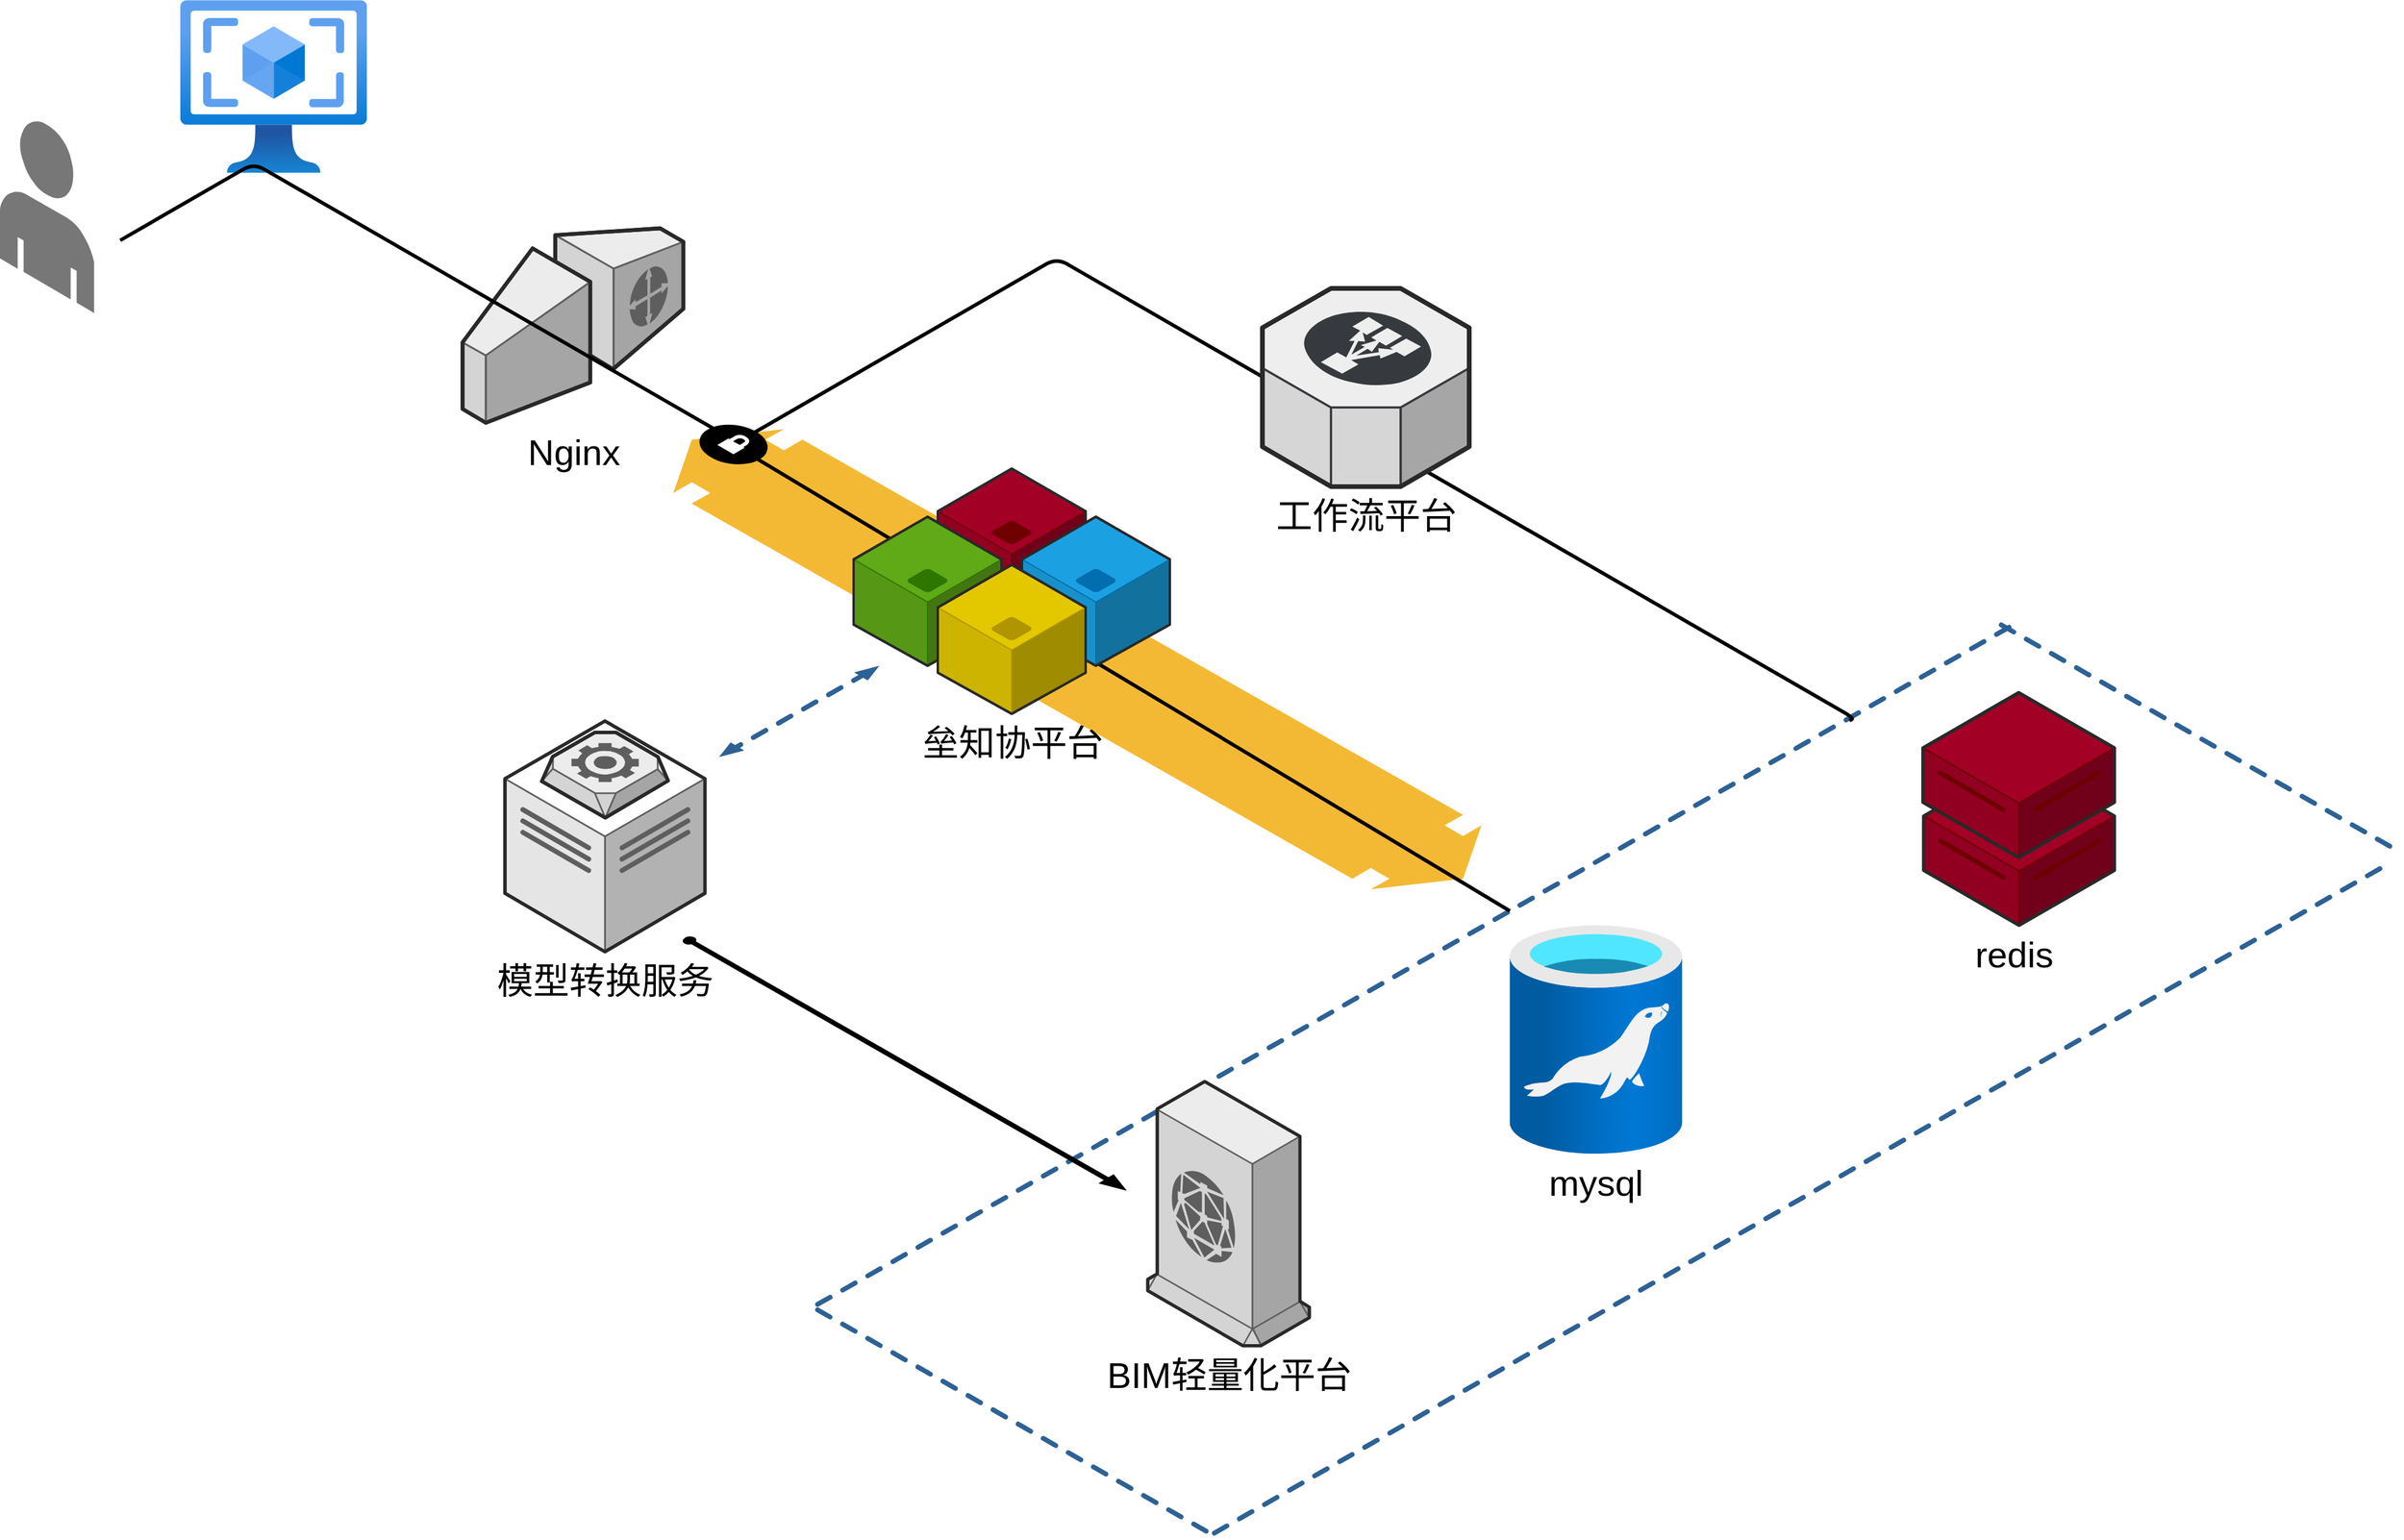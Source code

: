 <mxfile version="14.8.3" type="github">
  <diagram name="Page-1" id="aaaa8250-4180-3840-79b5-4cada1eebb92">
    <mxGraphModel dx="1892" dy="1292" grid="1" gridSize="10" guides="1" tooltips="1" connect="1" arrows="1" fold="1" page="1" pageScale="1" pageWidth="850" pageHeight="1100" background="none" math="0" shadow="0">
      <root>
        <mxCell id="0" />
        <mxCell id="1" parent="0" />
        <mxCell id="JwNSlMBxFUs_ktbdsOI0-26" value="" style="verticalLabelPosition=bottom;html=1;verticalAlign=top;strokeWidth=1;align=center;outlineConnect=0;dashed=0;outlineConnect=0;shape=mxgraph.aws3d.flatDoubleEdge;fillColor=#000000;aspect=fixed;fontSize=30;fontColor=#000000;" vertex="1" parent="1">
          <mxGeometry x="660" y="687.09" width="672.22" height="382.91" as="geometry" />
        </mxCell>
        <mxCell id="JwNSlMBxFUs_ktbdsOI0-16" value="" style="verticalLabelPosition=bottom;html=1;verticalAlign=top;strokeWidth=1;align=center;outlineConnect=0;dashed=0;outlineConnect=0;shape=mxgraph.aws3d.application_server;fillColor=#a20025;strokeColor=#6F0000;aspect=fixed;fontSize=30;fontColor=#ffffff;" vertex="1" parent="1">
          <mxGeometry x="880" y="720" width="123" height="124" as="geometry" />
        </mxCell>
        <mxCell id="JwNSlMBxFUs_ktbdsOI0-21" value="Nginx" style="verticalLabelPosition=bottom;html=1;verticalAlign=top;strokeWidth=1;align=center;outlineConnect=0;dashed=0;outlineConnect=0;shape=mxgraph.aws3d.customerGateway;fillColor=#ECECEC;strokeColor=#5E5E5E;aspect=fixed;fontSize=30;fontColor=#000000;" vertex="1" parent="1">
          <mxGeometry x="484.74" y="520" width="183.67" height="161.8" as="geometry" />
        </mxCell>
        <mxCell id="d5ac148becb70bc-9" value="" style="verticalLabelPosition=bottom;html=1;verticalAlign=top;strokeWidth=1;dashed=0;shape=mxgraph.aws3d.dashedArrowlessEdge;aspect=fixed;rounded=1;shadow=0;comic=0;fontFamily=Verdana;fontSize=12;direction=east;" parent="1" vertex="1">
          <mxGeometry x="1764.5" y="850" width="333.44" height="190" as="geometry" />
        </mxCell>
        <mxCell id="d5ac148becb70bc-10" value="" style="verticalLabelPosition=bottom;html=1;verticalAlign=top;strokeWidth=1;dashed=0;shape=mxgraph.aws3d.dashedArrowlessEdge;fillColor=#000000;aspect=fixed;rounded=1;shadow=0;comic=0;fontFamily=Verdana;fontSize=12;fontColor=#000000;flipV=1;direction=east;" parent="1" vertex="1">
          <mxGeometry x="780" y="850" width="994.5" height="565.42" as="geometry" />
        </mxCell>
        <mxCell id="d5ac148becb70bc-12" value="" style="verticalLabelPosition=bottom;html=1;verticalAlign=top;strokeWidth=1;dashed=0;shape=mxgraph.aws3d.dashedArrowlessEdge;aspect=fixed;rounded=1;shadow=0;comic=0;fontFamily=Verdana;fontSize=12;flipV=1;direction=east;" parent="1" vertex="1">
          <mxGeometry x="1110" y="1050" width="974.46" height="555.73" as="geometry" />
        </mxCell>
        <mxCell id="JwNSlMBxFUs_ktbdsOI0-5" value="redis&amp;nbsp;" style="verticalLabelPosition=bottom;html=1;verticalAlign=top;strokeWidth=1;align=center;outlineConnect=0;dashed=0;outlineConnect=0;shape=mxgraph.aws3d.dataServer;strokeColor=#6F0000;aspect=fixed;fontSize=30;fillColor=#a20025;direction=east;" vertex="1" parent="1">
          <mxGeometry x="1700" y="963.26" width="158.67" height="136.74" as="geometry" />
        </mxCell>
        <mxCell id="JwNSlMBxFUs_ktbdsOI0-6" value="" style="verticalLabelPosition=bottom;html=1;verticalAlign=top;strokeWidth=1;align=center;outlineConnect=0;dashed=0;outlineConnect=0;shape=mxgraph.aws3d.dataServer;strokeColor=#6F0000;aspect=fixed;fontSize=30;fontColor=#ffffff;fillColor=#a20025;direction=east;" vertex="1" parent="1">
          <mxGeometry x="1699.4" y="906.37" width="159.27" height="137.26" as="geometry" />
        </mxCell>
        <mxCell id="JwNSlMBxFUs_ktbdsOI0-15" value="mysql" style="html=1;points=[];align=center;image;fontSize=30;image=img/lib/azure2/databases/Azure_Database_MariaDB_Server.svg;fontColor=#000000;strokeColor=#000000;strokeWidth=3;aspect=fixed;direction=east;" vertex="1" parent="1">
          <mxGeometry x="1310" y="1100" width="234.84" height="190" as="geometry" />
        </mxCell>
        <mxCell id="JwNSlMBxFUs_ktbdsOI0-22" value="" style="verticalLabelPosition=bottom;html=1;verticalAlign=top;strokeWidth=1;align=center;outlineConnect=0;dashed=0;outlineConnect=0;shape=mxgraph.aws3d.dashedArrowlessEdge;fillColor=#000000;aspect=fixed;fontSize=30;fontColor=#000000;" vertex="1" parent="1">
          <mxGeometry x="780" y="1420" width="333.54" height="190" as="geometry" />
        </mxCell>
        <mxCell id="JwNSlMBxFUs_ktbdsOI0-24" value="模型转换服务" style="verticalLabelPosition=bottom;html=1;verticalAlign=top;strokeWidth=1;align=center;outlineConnect=0;dashed=0;outlineConnect=0;shape=mxgraph.aws3d.dataCenter;strokeColor=#5E5E5E;aspect=fixed;fontSize=30;fontColor=#000000;" vertex="1" parent="1">
          <mxGeometry x="520" y="930" width="166.31" height="192" as="geometry" />
        </mxCell>
        <mxCell id="JwNSlMBxFUs_ktbdsOI0-25" value="" style="verticalLabelPosition=bottom;html=1;verticalAlign=top;strokeWidth=1;align=center;outlineConnect=0;dashed=0;outlineConnect=0;shape=mxgraph.aws3d.worker;fillColor=#ECECEC;strokeColor=#5E5E5E;aspect=fixed;fontSize=30;fontColor=#000000;" vertex="1" parent="1">
          <mxGeometry x="550.62" y="939.5" width="105.08" height="71" as="geometry" />
        </mxCell>
        <mxCell id="JwNSlMBxFUs_ktbdsOI0-29" value="BIM轻量化平台" style="verticalLabelPosition=bottom;html=1;verticalAlign=top;strokeWidth=1;align=center;outlineConnect=0;dashed=0;outlineConnect=0;shape=mxgraph.aws3d.cloudfront;fillColor=#ECECEC;strokeColor=#5E5E5E;aspect=fixed;fontSize=30;fontColor=#000000;" vertex="1" parent="1">
          <mxGeometry x="1054.64" y="1230" width="134.36" height="219.8" as="geometry" />
        </mxCell>
        <mxCell id="JwNSlMBxFUs_ktbdsOI0-31" value="" style="verticalLabelPosition=bottom;html=1;verticalAlign=top;strokeWidth=1;align=center;outlineConnect=0;dashed=0;outlineConnect=0;shape=mxgraph.aws3d.arrowSE;fillColor=#000000;aspect=fixed;fontSize=30;fontColor=#000000;" vertex="1" parent="1">
          <mxGeometry x="668.41" y="1110" width="367.49" height="210" as="geometry" />
        </mxCell>
        <mxCell id="JwNSlMBxFUs_ktbdsOI0-33" value="" style="verticalLabelPosition=bottom;html=1;verticalAlign=top;strokeWidth=1;align=center;outlineConnect=0;dashed=0;outlineConnect=0;shape=mxgraph.aws3d.end_user;strokeColor=none;fillColor=#777777;aspect=fixed;fontSize=30;fontColor=#000000;" vertex="1" parent="1">
          <mxGeometry x="100" y="430" width="78.27" height="160.46" as="geometry" />
        </mxCell>
        <mxCell id="JwNSlMBxFUs_ktbdsOI0-34" value="" style="aspect=fixed;html=1;points=[];align=center;image;fontSize=12;image=img/lib/azure2/compute/VM_Images_Classic.svg;fontColor=#000000;strokeColor=#000000;strokeWidth=3;" vertex="1" parent="1">
          <mxGeometry x="250" y="330" width="155.25" height="144" as="geometry" />
        </mxCell>
        <mxCell id="JwNSlMBxFUs_ktbdsOI0-39" value="" style="verticalLabelPosition=bottom;html=1;verticalAlign=top;strokeWidth=3;align=center;outlineConnect=0;dashed=0;outlineConnect=0;shape=mxgraph.aws3d.dashedEdgeDouble;fillColor=#000000;aspect=fixed;fontSize=30;fontColor=#000000;direction=east;flipV=1;" vertex="1" parent="1">
          <mxGeometry x="698" y="884" width="133.42" height="76" as="geometry" />
        </mxCell>
        <mxCell id="JwNSlMBxFUs_ktbdsOI0-41" value="" style="edgeStyle=isometricEdgeStyle;endArrow=none;html=1;fontSize=30;fontColor=#000000;strokeWidth=3;startArrow=none;entryX=0.863;entryY=0.859;entryDx=0;entryDy=0;entryPerimeter=0;" edge="1" parent="1" source="JwNSlMBxFUs_ktbdsOI0-44" target="d5ac148becb70bc-10">
          <mxGeometry width="50" height="100" relative="1" as="geometry">
            <mxPoint x="200" y="530" as="sourcePoint" />
            <mxPoint x="1130" y="620" as="targetPoint" />
            <Array as="points">
              <mxPoint x="1040" y="580" />
            </Array>
          </mxGeometry>
        </mxCell>
        <mxCell id="JwNSlMBxFUs_ktbdsOI0-45" value="" style="edgeStyle=isometricEdgeStyle;endArrow=none;html=1;fontSize=30;fontColor=#000000;strokeWidth=3;" edge="1" parent="1" target="JwNSlMBxFUs_ktbdsOI0-44">
          <mxGeometry width="50" height="100" relative="1" as="geometry">
            <mxPoint x="200" y="530" as="sourcePoint" />
            <mxPoint x="1189" y="682.072" as="targetPoint" />
            <Array as="points">
              <mxPoint x="630" y="650" />
              <mxPoint x="940" y="800" />
            </Array>
          </mxGeometry>
        </mxCell>
        <mxCell id="JwNSlMBxFUs_ktbdsOI0-46" value="" style="endArrow=none;html=1;fontSize=30;fontColor=#000000;strokeWidth=3;exitX=0.579;exitY=0.579;exitDx=0;exitDy=0;exitPerimeter=0;" edge="1" parent="1" source="d5ac148becb70bc-10">
          <mxGeometry x="-0.26" y="-35" width="50" height="100" relative="1" as="geometry">
            <mxPoint x="1400" y="1060" as="sourcePoint" />
            <mxPoint x="710" y="700" as="targetPoint" />
            <mxPoint as="offset" />
          </mxGeometry>
        </mxCell>
        <mxCell id="JwNSlMBxFUs_ktbdsOI0-20" value="工作流平台" style="verticalLabelPosition=bottom;html=1;verticalAlign=top;strokeWidth=1;align=center;outlineConnect=0;dashed=0;outlineConnect=0;shape=mxgraph.aws3d.elasticLoadBalancing;aspect=fixed;fontSize=30;fillColor=#eeeeee;strokeColor=#36393d;direction=east;" vertex="1" parent="1">
          <mxGeometry x="1150" y="570" width="172" height="164.84" as="geometry" />
        </mxCell>
        <mxCell id="JwNSlMBxFUs_ktbdsOI0-17" value="" style="verticalLabelPosition=bottom;html=1;verticalAlign=top;strokeWidth=1;align=center;outlineConnect=0;dashed=0;outlineConnect=0;shape=mxgraph.aws3d.application_server;fillColor=#60a917;strokeColor=#2D7600;aspect=fixed;fontSize=30;fontColor=#ffffff;" vertex="1" parent="1">
          <mxGeometry x="810" y="760" width="123" height="124" as="geometry" />
        </mxCell>
        <mxCell id="JwNSlMBxFUs_ktbdsOI0-18" value="" style="verticalLabelPosition=bottom;html=1;verticalAlign=top;strokeWidth=1;align=center;outlineConnect=0;dashed=0;outlineConnect=0;shape=mxgraph.aws3d.application_server;fillColor=#1ba1e2;strokeColor=#006EAF;aspect=fixed;fontSize=30;fontColor=#ffffff;" vertex="1" parent="1">
          <mxGeometry x="950" y="760" width="123" height="124" as="geometry" />
        </mxCell>
        <mxCell id="JwNSlMBxFUs_ktbdsOI0-19" value="垒知协平台" style="verticalLabelPosition=bottom;html=1;verticalAlign=top;strokeWidth=1;align=center;outlineConnect=0;dashed=0;outlineConnect=0;shape=mxgraph.aws3d.application_server;fillColor=#e3c800;strokeColor=#B09500;aspect=fixed;fontSize=30;fontColor=#000000;" vertex="1" parent="1">
          <mxGeometry x="880" y="800" width="123" height="124" as="geometry" />
        </mxCell>
        <mxCell id="JwNSlMBxFUs_ktbdsOI0-44" value="" style="verticalLabelPosition=bottom;html=1;verticalAlign=top;strokeWidth=1;align=center;outlineConnect=0;dashed=0;outlineConnect=0;shape=mxgraph.aws3d.secureConnection;fillColor=#000000;strokeColor=#ffffff;aspect=fixed;fontSize=30;fontColor=#000000;" vertex="1" parent="1">
          <mxGeometry x="681.5" y="683" width="57.0" height="34" as="geometry" />
        </mxCell>
      </root>
    </mxGraphModel>
  </diagram>
</mxfile>
